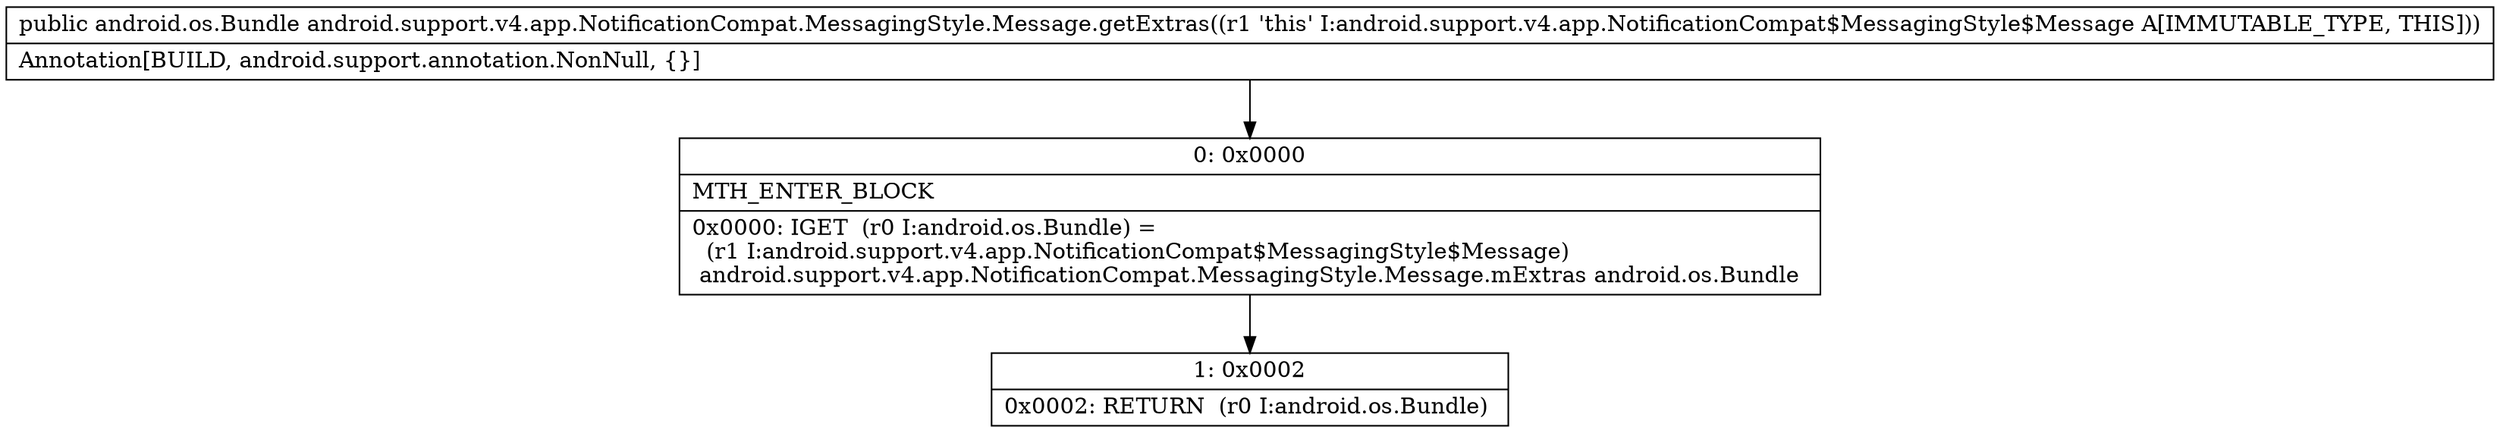 digraph "CFG forandroid.support.v4.app.NotificationCompat.MessagingStyle.Message.getExtras()Landroid\/os\/Bundle;" {
Node_0 [shape=record,label="{0\:\ 0x0000|MTH_ENTER_BLOCK\l|0x0000: IGET  (r0 I:android.os.Bundle) = \l  (r1 I:android.support.v4.app.NotificationCompat$MessagingStyle$Message)\l android.support.v4.app.NotificationCompat.MessagingStyle.Message.mExtras android.os.Bundle \l}"];
Node_1 [shape=record,label="{1\:\ 0x0002|0x0002: RETURN  (r0 I:android.os.Bundle) \l}"];
MethodNode[shape=record,label="{public android.os.Bundle android.support.v4.app.NotificationCompat.MessagingStyle.Message.getExtras((r1 'this' I:android.support.v4.app.NotificationCompat$MessagingStyle$Message A[IMMUTABLE_TYPE, THIS]))  | Annotation[BUILD, android.support.annotation.NonNull, \{\}]\l}"];
MethodNode -> Node_0;
Node_0 -> Node_1;
}

